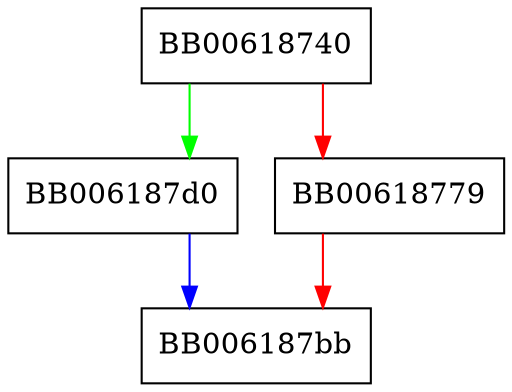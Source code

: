 digraph PEM_read_PrivateKey_ex {
  node [shape="box"];
  graph [splines=ortho];
  BB00618740 -> BB006187d0 [color="green"];
  BB00618740 -> BB00618779 [color="red"];
  BB00618779 -> BB006187bb [color="red"];
  BB006187d0 -> BB006187bb [color="blue"];
}